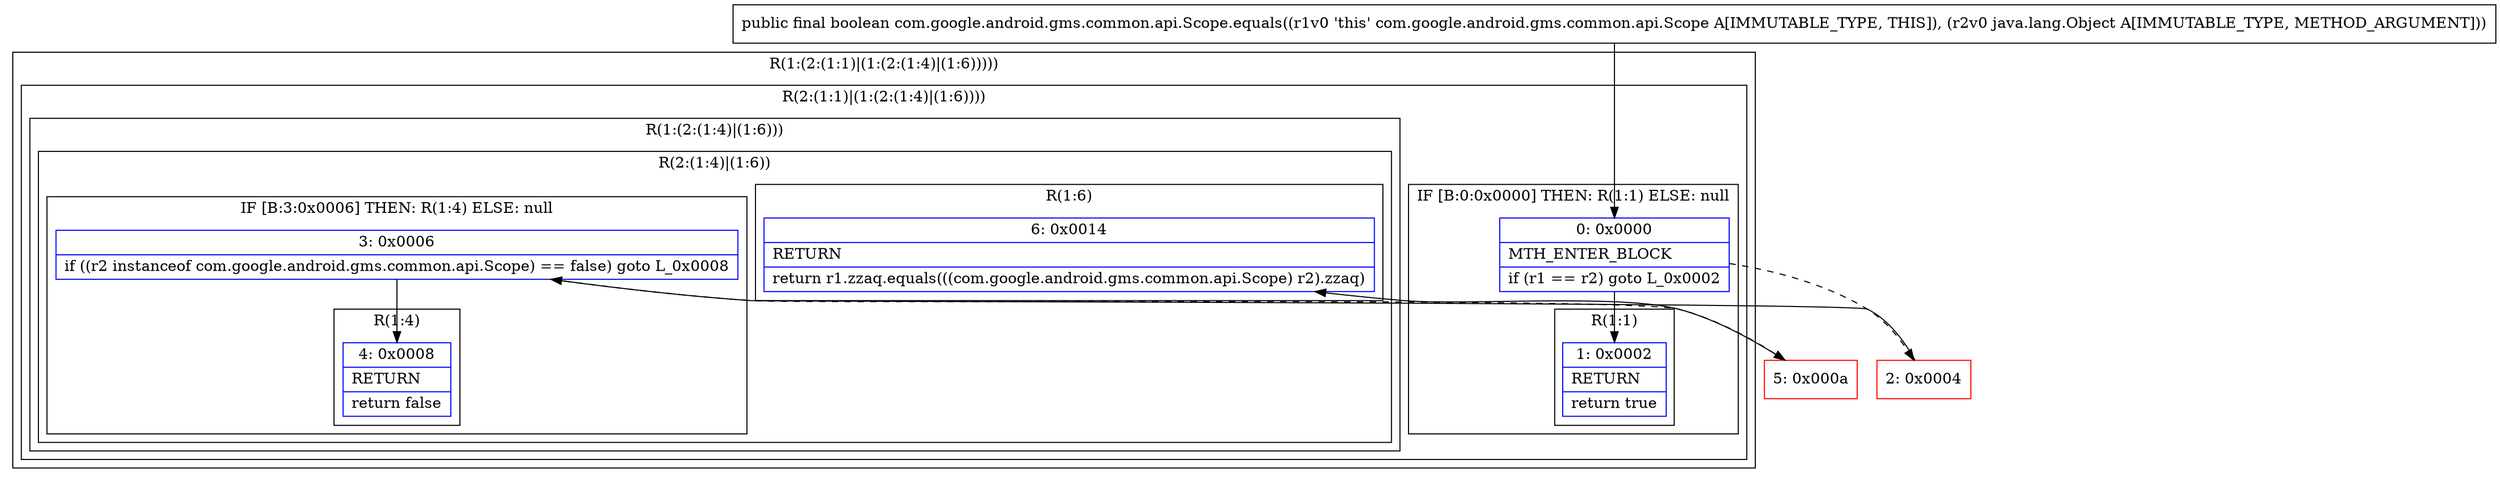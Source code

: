 digraph "CFG forcom.google.android.gms.common.api.Scope.equals(Ljava\/lang\/Object;)Z" {
subgraph cluster_Region_1708992426 {
label = "R(1:(2:(1:1)|(1:(2:(1:4)|(1:6)))))";
node [shape=record,color=blue];
subgraph cluster_Region_1714203726 {
label = "R(2:(1:1)|(1:(2:(1:4)|(1:6))))";
node [shape=record,color=blue];
subgraph cluster_IfRegion_1027366015 {
label = "IF [B:0:0x0000] THEN: R(1:1) ELSE: null";
node [shape=record,color=blue];
Node_0 [shape=record,label="{0\:\ 0x0000|MTH_ENTER_BLOCK\l|if (r1 == r2) goto L_0x0002\l}"];
subgraph cluster_Region_318779937 {
label = "R(1:1)";
node [shape=record,color=blue];
Node_1 [shape=record,label="{1\:\ 0x0002|RETURN\l|return true\l}"];
}
}
subgraph cluster_Region_535603100 {
label = "R(1:(2:(1:4)|(1:6)))";
node [shape=record,color=blue];
subgraph cluster_Region_480327411 {
label = "R(2:(1:4)|(1:6))";
node [shape=record,color=blue];
subgraph cluster_IfRegion_1126256316 {
label = "IF [B:3:0x0006] THEN: R(1:4) ELSE: null";
node [shape=record,color=blue];
Node_3 [shape=record,label="{3\:\ 0x0006|if ((r2 instanceof com.google.android.gms.common.api.Scope) == false) goto L_0x0008\l}"];
subgraph cluster_Region_1369632195 {
label = "R(1:4)";
node [shape=record,color=blue];
Node_4 [shape=record,label="{4\:\ 0x0008|RETURN\l|return false\l}"];
}
}
subgraph cluster_Region_721973292 {
label = "R(1:6)";
node [shape=record,color=blue];
Node_6 [shape=record,label="{6\:\ 0x0014|RETURN\l|return r1.zzaq.equals(((com.google.android.gms.common.api.Scope) r2).zzaq)\l}"];
}
}
}
}
}
Node_2 [shape=record,color=red,label="{2\:\ 0x0004}"];
Node_5 [shape=record,color=red,label="{5\:\ 0x000a}"];
MethodNode[shape=record,label="{public final boolean com.google.android.gms.common.api.Scope.equals((r1v0 'this' com.google.android.gms.common.api.Scope A[IMMUTABLE_TYPE, THIS]), (r2v0 java.lang.Object A[IMMUTABLE_TYPE, METHOD_ARGUMENT])) }"];
MethodNode -> Node_0;
Node_0 -> Node_1;
Node_0 -> Node_2[style=dashed];
Node_3 -> Node_4;
Node_3 -> Node_5[style=dashed];
Node_2 -> Node_3;
Node_5 -> Node_6;
}

